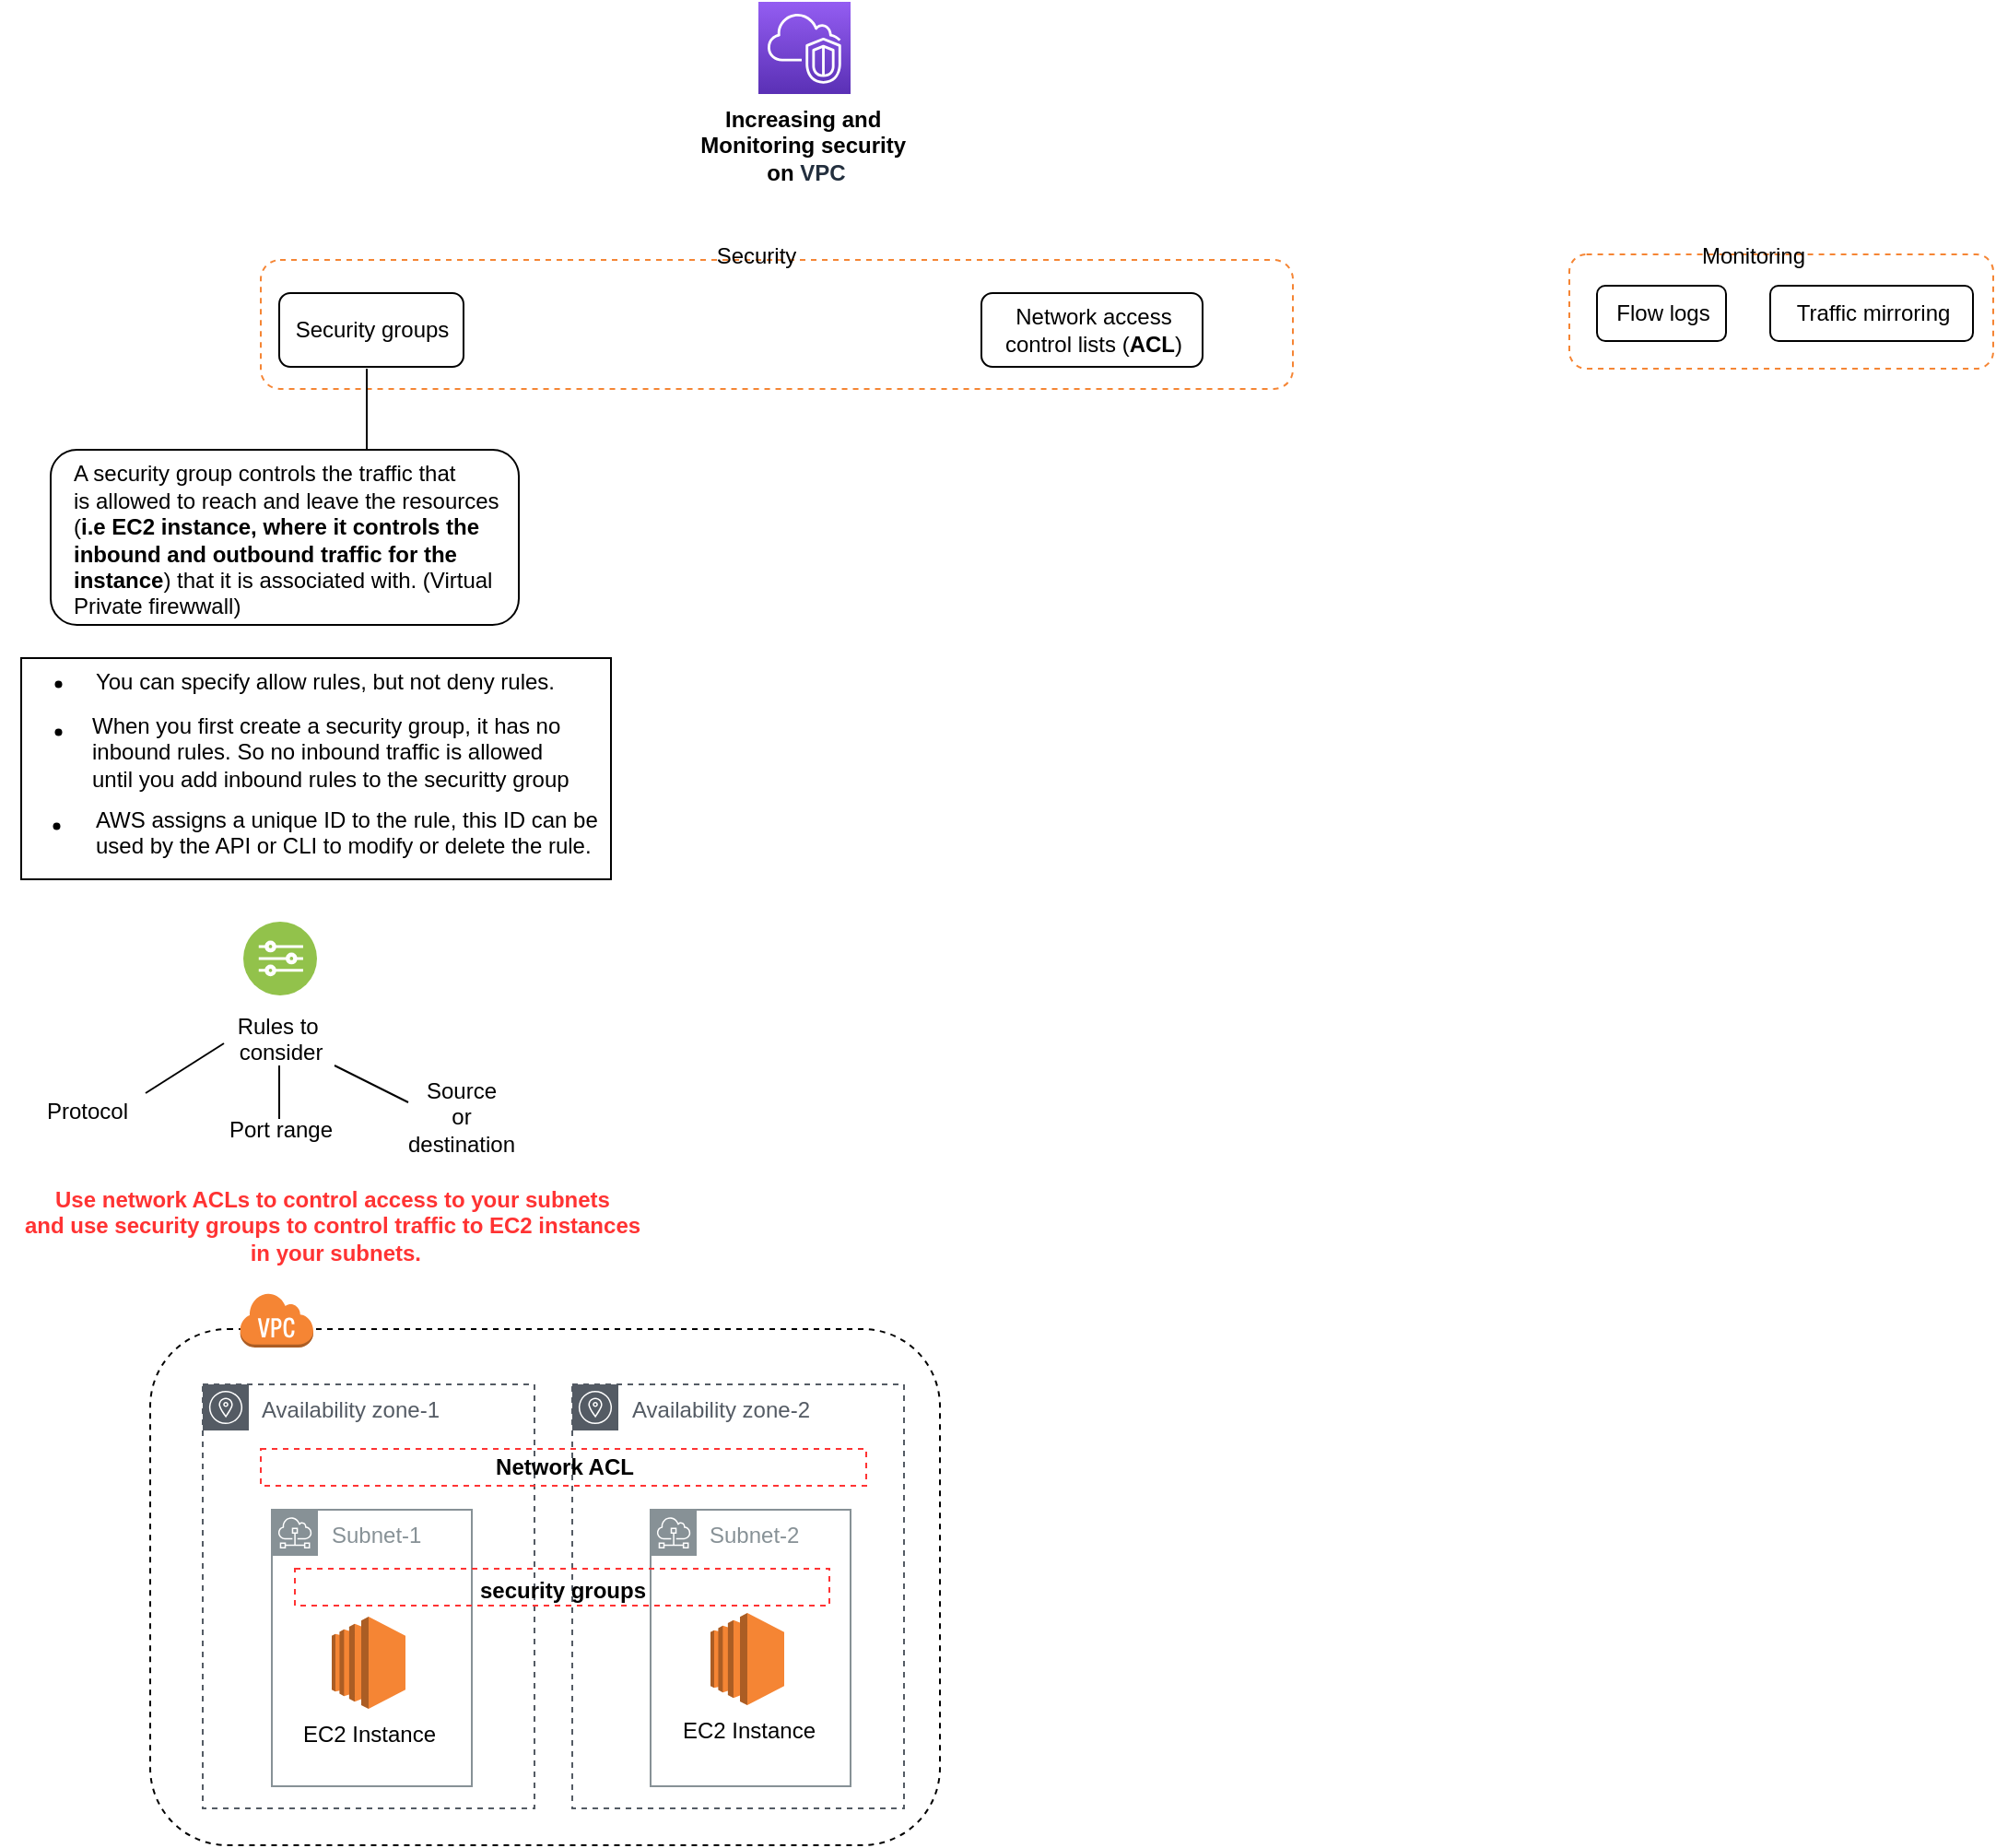 <mxfile version="20.2.2" type="github">
  <diagram id="cpsscqJeLkJXniqVmFfT" name="Page-1">
    <mxGraphModel dx="2391" dy="571" grid="1" gridSize="10" guides="1" tooltips="1" connect="1" arrows="1" fold="1" page="1" pageScale="1" pageWidth="1654" pageHeight="1169" math="0" shadow="0">
      <root>
        <mxCell id="0" />
        <mxCell id="1" parent="0" />
        <mxCell id="Rog5_UgRyedYUE5XWu1X-36" value="" style="rounded=1;whiteSpace=wrap;html=1;shadow=0;fontColor=#000000;strokeColor=#000000;strokeWidth=1;fillColor=none;dashed=1;" vertex="1" parent="1">
          <mxGeometry x="-1478.5" y="750" width="428.5" height="280" as="geometry" />
        </mxCell>
        <mxCell id="Rog5_UgRyedYUE5XWu1X-11" value="" style="rounded=1;whiteSpace=wrap;html=1;fillColor=none;" vertex="1" parent="1">
          <mxGeometry x="-1532.5" y="273" width="254" height="95" as="geometry" />
        </mxCell>
        <mxCell id="Rog5_UgRyedYUE5XWu1X-1" value="A security group controls the traffic that &lt;br&gt;is allowed to reach and leave the resources&lt;br&gt;(&lt;b&gt;i.e&amp;nbsp;EC2 instance, where it controls the &lt;br&gt;inbound and outbound traffic for the &lt;br&gt;instance&lt;/b&gt;)&amp;nbsp;that it is associated with. (Virtual&lt;br&gt;Private firewwall)" style="text;html=1;align=left;verticalAlign=middle;resizable=0;points=[];autosize=1;strokeColor=none;fillColor=none;" vertex="1" parent="1">
          <mxGeometry x="-1522.5" y="272" width="250" height="100" as="geometry" />
        </mxCell>
        <mxCell id="QcHBrNCwGpu6GKMh8RlP-12" value="" style="rounded=1;whiteSpace=wrap;html=1;strokeColor=#F58534;fillColor=none;dashed=1;" parent="1" vertex="1">
          <mxGeometry x="-708.5" y="167" width="230" height="62" as="geometry" />
        </mxCell>
        <mxCell id="QcHBrNCwGpu6GKMh8RlP-11" value="" style="rounded=1;whiteSpace=wrap;html=1;strokeColor=#F58534;fillColor=none;dashed=1;" parent="1" vertex="1">
          <mxGeometry x="-1418.5" y="170" width="560" height="70" as="geometry" />
        </mxCell>
        <mxCell id="QcHBrNCwGpu6GKMh8RlP-2" value="&lt;b&gt;&lt;span style=&quot;color: rgb(0, 0, 0);&quot;&gt;Increasing and&amp;nbsp;&lt;/span&gt;&lt;br style=&quot;color: rgb(0, 0, 0);&quot;&gt;&lt;span style=&quot;color: rgb(0, 0, 0);&quot;&gt;Monitoring security&amp;nbsp; &lt;br&gt;on&amp;nbsp;&lt;/span&gt;VPC&lt;/b&gt;" style="sketch=0;points=[[0,0,0],[0.25,0,0],[0.5,0,0],[0.75,0,0],[1,0,0],[0,1,0],[0.25,1,0],[0.5,1,0],[0.75,1,0],[1,1,0],[0,0.25,0],[0,0.5,0],[0,0.75,0],[1,0.25,0],[1,0.5,0],[1,0.75,0]];outlineConnect=0;fontColor=#232F3E;gradientColor=#945DF2;gradientDirection=north;fillColor=#5A30B5;strokeColor=#ffffff;dashed=0;verticalLabelPosition=bottom;verticalAlign=top;align=center;html=1;fontSize=12;fontStyle=0;aspect=fixed;shape=mxgraph.aws4.resourceIcon;resIcon=mxgraph.aws4.vpc;" parent="1" vertex="1">
          <mxGeometry x="-1148.5" y="30" width="50" height="50" as="geometry" />
        </mxCell>
        <mxCell id="QcHBrNCwGpu6GKMh8RlP-7" value="Security groups" style="rounded=1;whiteSpace=wrap;html=1;fillColor=none;" parent="1" vertex="1">
          <mxGeometry x="-1408.5" y="188" width="100" height="40" as="geometry" />
        </mxCell>
        <mxCell id="QcHBrNCwGpu6GKMh8RlP-8" value="Network access &lt;br&gt;control lists (&lt;b&gt;ACL&lt;/b&gt;)" style="text;html=1;align=center;verticalAlign=middle;resizable=0;points=[];autosize=1;strokeColor=default;fillColor=none;rounded=1;" parent="1" vertex="1">
          <mxGeometry x="-1027.5" y="188" width="120" height="40" as="geometry" />
        </mxCell>
        <mxCell id="QcHBrNCwGpu6GKMh8RlP-9" value="Flow logs" style="text;html=1;align=center;verticalAlign=middle;resizable=0;points=[];autosize=1;strokeColor=default;fillColor=none;rounded=1;" parent="1" vertex="1">
          <mxGeometry x="-693.5" y="184" width="70" height="30" as="geometry" />
        </mxCell>
        <mxCell id="QcHBrNCwGpu6GKMh8RlP-10" value="Traffic mirroring" style="text;html=1;align=center;verticalAlign=middle;resizable=0;points=[];autosize=1;strokeColor=default;fillColor=none;rounded=1;" parent="1" vertex="1">
          <mxGeometry x="-599.5" y="184" width="110" height="30" as="geometry" />
        </mxCell>
        <mxCell id="QcHBrNCwGpu6GKMh8RlP-13" value="Monitoring" style="text;html=1;align=center;verticalAlign=middle;resizable=0;points=[];autosize=1;strokeColor=none;fillColor=none;" parent="1" vertex="1">
          <mxGeometry x="-649.5" y="153" width="80" height="30" as="geometry" />
        </mxCell>
        <mxCell id="QcHBrNCwGpu6GKMh8RlP-14" value="Security" style="text;html=1;align=center;verticalAlign=middle;resizable=0;points=[];autosize=1;strokeColor=none;fillColor=none;" parent="1" vertex="1">
          <mxGeometry x="-1185.5" y="153" width="70" height="30" as="geometry" />
        </mxCell>
        <mxCell id="Rog5_UgRyedYUE5XWu1X-6" value="" style="group" vertex="1" connectable="0" parent="1">
          <mxGeometry x="-1548.5" y="380" width="299" height="40" as="geometry" />
        </mxCell>
        <mxCell id="Rog5_UgRyedYUE5XWu1X-2" value="&lt;span style=&quot;background-color: initial;&quot;&gt;You can specify allow rules, but not deny rules.&lt;/span&gt;" style="text;html=1;align=center;verticalAlign=middle;resizable=0;points=[];autosize=1;strokeColor=none;fillColor=none;" vertex="1" parent="Rog5_UgRyedYUE5XWu1X-6">
          <mxGeometry x="29" y="4" width="270" height="30" as="geometry" />
        </mxCell>
        <mxCell id="Rog5_UgRyedYUE5XWu1X-5" value="" style="shape=waypoint;sketch=0;fillStyle=solid;size=6;pointerEvents=1;points=[];fillColor=none;resizable=0;rotatable=0;perimeter=centerPerimeter;snapToPoint=1;strokeWidth=0;" vertex="1" parent="Rog5_UgRyedYUE5XWu1X-6">
          <mxGeometry width="40" height="40" as="geometry" />
        </mxCell>
        <mxCell id="Rog5_UgRyedYUE5XWu1X-8" value="" style="group" vertex="1" connectable="0" parent="1">
          <mxGeometry x="-1548.5" y="406" width="330" height="130" as="geometry" />
        </mxCell>
        <mxCell id="Rog5_UgRyedYUE5XWu1X-16" value="" style="rounded=0;whiteSpace=wrap;html=1;strokeColor=#000000;strokeWidth=1;fillColor=none;" vertex="1" parent="Rog5_UgRyedYUE5XWu1X-8">
          <mxGeometry y="-20" width="320" height="120" as="geometry" />
        </mxCell>
        <mxCell id="Rog5_UgRyedYUE5XWu1X-3" value="When you first create a security group, it has no &lt;br&gt;inbound rules. So no inbound traffic is allowed&lt;br&gt;until you add inbound rules to the securitty group" style="text;html=1;align=left;verticalAlign=middle;resizable=0;points=[];autosize=1;strokeColor=none;fillColor=none;" vertex="1" parent="Rog5_UgRyedYUE5XWu1X-8">
          <mxGeometry x="36.364" y="0.72" width="280" height="60" as="geometry" />
        </mxCell>
        <mxCell id="Rog5_UgRyedYUE5XWu1X-7" value="" style="shape=waypoint;sketch=0;fillStyle=solid;size=6;pointerEvents=1;points=[];fillColor=none;resizable=0;rotatable=0;perimeter=centerPerimeter;snapToPoint=1;strokeWidth=0;" vertex="1" parent="Rog5_UgRyedYUE5XWu1X-8">
          <mxGeometry width="40" height="40" as="geometry" />
        </mxCell>
        <mxCell id="Rog5_UgRyedYUE5XWu1X-10" value="" style="group" vertex="1" connectable="0" parent="1">
          <mxGeometry x="-1549.5" y="457" width="339" height="61" as="geometry" />
        </mxCell>
        <mxCell id="Rog5_UgRyedYUE5XWu1X-4" value="&lt;div&gt;AWS assigns a unique ID to the rule, this ID can be&amp;nbsp;&lt;/div&gt;&lt;div&gt;used by the API or CLI to modify or delete the rule.&lt;/div&gt;&lt;div&gt;&lt;br&gt;&lt;/div&gt;" style="text;html=1;align=left;verticalAlign=middle;resizable=0;points=[];autosize=1;strokeColor=none;fillColor=none;" vertex="1" parent="Rog5_UgRyedYUE5XWu1X-10">
          <mxGeometry x="39" y="1" width="300" height="60" as="geometry" />
        </mxCell>
        <mxCell id="Rog5_UgRyedYUE5XWu1X-9" value="" style="shape=waypoint;sketch=0;fillStyle=solid;size=6;pointerEvents=1;points=[];fillColor=none;resizable=0;rotatable=0;perimeter=centerPerimeter;snapToPoint=1;strokeWidth=0;" vertex="1" parent="Rog5_UgRyedYUE5XWu1X-10">
          <mxGeometry width="40" height="40" as="geometry" />
        </mxCell>
        <mxCell id="Rog5_UgRyedYUE5XWu1X-12" value="" style="endArrow=none;html=1;rounded=0;" edge="1" parent="1">
          <mxGeometry width="50" height="50" relative="1" as="geometry">
            <mxPoint x="-1361" y="273" as="sourcePoint" />
            <mxPoint x="-1361" y="229" as="targetPoint" />
          </mxGeometry>
        </mxCell>
        <mxCell id="Rog5_UgRyedYUE5XWu1X-17" value="Rules to&amp;nbsp;&lt;br&gt;consider" style="aspect=fixed;perimeter=ellipsePerimeter;html=1;align=center;shadow=0;dashed=0;fontColor=#000000;labelBackgroundColor=#ffffff;fontSize=12;spacingTop=3;image;image=img/lib/ibm/vpc/Rules.svg;strokeColor=#000000;strokeWidth=1;fillColor=none;fontStyle=0" vertex="1" parent="1">
          <mxGeometry x="-1428" y="529" width="40" height="40" as="geometry" />
        </mxCell>
        <mxCell id="Rog5_UgRyedYUE5XWu1X-19" value="Protocol" style="text;html=1;align=center;verticalAlign=middle;resizable=0;points=[];autosize=1;strokeColor=none;fillColor=none;fontColor=#000000;" vertex="1" parent="1">
          <mxGeometry x="-1548.5" y="617" width="70" height="30" as="geometry" />
        </mxCell>
        <mxCell id="Rog5_UgRyedYUE5XWu1X-20" value="Port range" style="text;html=1;align=center;verticalAlign=middle;resizable=0;points=[];autosize=1;strokeColor=none;fillColor=none;fontColor=#000000;" vertex="1" parent="1">
          <mxGeometry x="-1448" y="627" width="80" height="30" as="geometry" />
        </mxCell>
        <mxCell id="Rog5_UgRyedYUE5XWu1X-21" value="Source &lt;br&gt;or &lt;br&gt;destination" style="text;html=1;align=center;verticalAlign=middle;resizable=0;points=[];autosize=1;strokeColor=none;fillColor=none;fontColor=#000000;" vertex="1" parent="1">
          <mxGeometry x="-1350.5" y="605" width="80" height="60" as="geometry" />
        </mxCell>
        <mxCell id="Rog5_UgRyedYUE5XWu1X-22" value="" style="endArrow=none;html=1;rounded=0;fontColor=#000000;" edge="1" parent="1">
          <mxGeometry width="50" height="50" relative="1" as="geometry">
            <mxPoint x="-1481" y="622" as="sourcePoint" />
            <mxPoint x="-1438.5" y="595" as="targetPoint" />
          </mxGeometry>
        </mxCell>
        <mxCell id="Rog5_UgRyedYUE5XWu1X-23" value="" style="endArrow=none;html=1;rounded=0;fontColor=#000000;" edge="1" parent="1">
          <mxGeometry width="50" height="50" relative="1" as="geometry">
            <mxPoint x="-1338.5" y="627" as="sourcePoint" />
            <mxPoint x="-1378.5" y="607" as="targetPoint" />
          </mxGeometry>
        </mxCell>
        <mxCell id="Rog5_UgRyedYUE5XWu1X-24" value="" style="endArrow=none;html=1;rounded=0;fontColor=#000000;" edge="1" parent="1">
          <mxGeometry width="50" height="50" relative="1" as="geometry">
            <mxPoint x="-1408.5" y="636" as="sourcePoint" />
            <mxPoint x="-1408.5" y="607" as="targetPoint" />
          </mxGeometry>
        </mxCell>
        <mxCell id="Rog5_UgRyedYUE5XWu1X-25" value="Use network ACLs to control access to your subnets &lt;br&gt;and use security groups to control traffic to EC2 instances&lt;br&gt;&amp;nbsp;in your subnets." style="text;html=1;align=center;verticalAlign=middle;resizable=0;points=[];autosize=1;strokeColor=none;fillColor=none;fontColor=#FF3333;fontStyle=1" vertex="1" parent="1">
          <mxGeometry x="-1560" y="664" width="360" height="60" as="geometry" />
        </mxCell>
        <mxCell id="Rog5_UgRyedYUE5XWu1X-26" value="Availability zone-1" style="sketch=0;outlineConnect=0;gradientColor=none;html=1;whiteSpace=wrap;fontSize=12;fontStyle=0;shape=mxgraph.aws4.group;grIcon=mxgraph.aws4.group_availability_zone;strokeColor=#545B64;fillColor=none;verticalAlign=top;align=left;spacingLeft=30;fontColor=#545B64;dashed=1;strokeWidth=1;" vertex="1" parent="1">
          <mxGeometry x="-1450" y="780" width="180" height="230" as="geometry" />
        </mxCell>
        <mxCell id="Rog5_UgRyedYUE5XWu1X-30" value="Subnet-1" style="sketch=0;outlineConnect=0;gradientColor=none;html=1;whiteSpace=wrap;fontSize=12;fontStyle=0;shape=mxgraph.aws4.group;grIcon=mxgraph.aws4.group_subnet;strokeColor=#879196;fillColor=none;verticalAlign=top;align=left;spacingLeft=30;fontColor=#879196;dashed=0;shadow=0;" vertex="1" parent="1">
          <mxGeometry x="-1412.5" y="848" width="108.5" height="150" as="geometry" />
        </mxCell>
        <mxCell id="Rog5_UgRyedYUE5XWu1X-33" value="&lt;font color=&quot;#000000&quot;&gt;EC2 Instance&lt;/font&gt;" style="outlineConnect=0;dashed=0;verticalLabelPosition=bottom;verticalAlign=top;align=center;html=1;shape=mxgraph.aws3.ec2;fillColor=#F58534;gradientColor=none;shadow=0;fontColor=#FF3333;strokeColor=#000000;strokeWidth=2;" vertex="1" parent="1">
          <mxGeometry x="-1380" y="906" width="40" height="50" as="geometry" />
        </mxCell>
        <mxCell id="Rog5_UgRyedYUE5XWu1X-34" value="" style="outlineConnect=0;dashed=0;verticalLabelPosition=bottom;verticalAlign=top;align=center;html=1;shape=mxgraph.aws3.virtual_private_cloud;fillColor=#F58534;gradientColor=none;shadow=0;fontColor=#000000;strokeColor=#000000;strokeWidth=2;" vertex="1" parent="1">
          <mxGeometry x="-1430" y="730" width="40" height="30" as="geometry" />
        </mxCell>
        <mxCell id="Rog5_UgRyedYUE5XWu1X-37" value="Availability zone-2" style="sketch=0;outlineConnect=0;gradientColor=none;html=1;whiteSpace=wrap;fontSize=12;fontStyle=0;shape=mxgraph.aws4.group;grIcon=mxgraph.aws4.group_availability_zone;strokeColor=#545B64;fillColor=none;verticalAlign=top;align=left;spacingLeft=30;fontColor=#545B64;dashed=1;strokeWidth=1;" vertex="1" parent="1">
          <mxGeometry x="-1249.5" y="780" width="180" height="230" as="geometry" />
        </mxCell>
        <mxCell id="Rog5_UgRyedYUE5XWu1X-38" value="Subnet-2" style="sketch=0;outlineConnect=0;gradientColor=none;html=1;whiteSpace=wrap;fontSize=12;fontStyle=0;shape=mxgraph.aws4.group;grIcon=mxgraph.aws4.group_subnet;strokeColor=#879196;fillColor=none;verticalAlign=top;align=left;spacingLeft=30;fontColor=#879196;dashed=0;shadow=0;" vertex="1" parent="1">
          <mxGeometry x="-1207" y="848" width="108.5" height="150" as="geometry" />
        </mxCell>
        <mxCell id="Rog5_UgRyedYUE5XWu1X-39" value="&lt;font color=&quot;#000000&quot;&gt;EC2 Instance&lt;/font&gt;" style="outlineConnect=0;dashed=0;verticalLabelPosition=bottom;verticalAlign=top;align=center;html=1;shape=mxgraph.aws3.ec2;fillColor=#F58534;gradientColor=none;shadow=0;fontColor=#FF3333;strokeColor=#000000;strokeWidth=2;" vertex="1" parent="1">
          <mxGeometry x="-1174.5" y="904" width="40" height="50" as="geometry" />
        </mxCell>
        <mxCell id="Rog5_UgRyedYUE5XWu1X-40" value="" style="rounded=0;whiteSpace=wrap;html=1;shadow=0;dashed=1;fontColor=#000000;strokeColor=#FF3333;strokeWidth=1;fillColor=none;" vertex="1" parent="1">
          <mxGeometry x="-1400" y="880" width="290" height="20" as="geometry" />
        </mxCell>
        <mxCell id="Rog5_UgRyedYUE5XWu1X-41" value="&lt;b&gt;security groups&lt;/b&gt;" style="text;html=1;align=center;verticalAlign=middle;resizable=0;points=[];autosize=1;strokeColor=none;fillColor=none;fontColor=#000000;" vertex="1" parent="1">
          <mxGeometry x="-1310" y="877" width="110" height="30" as="geometry" />
        </mxCell>
        <mxCell id="Rog5_UgRyedYUE5XWu1X-42" value="" style="rounded=0;whiteSpace=wrap;html=1;shadow=0;dashed=1;fontColor=#000000;strokeColor=#FF3333;strokeWidth=1;fillColor=none;" vertex="1" parent="1">
          <mxGeometry x="-1418.5" y="815" width="328.5" height="20" as="geometry" />
        </mxCell>
        <mxCell id="Rog5_UgRyedYUE5XWu1X-43" value="&lt;b&gt;Network ACL&lt;/b&gt;" style="text;html=1;align=center;verticalAlign=middle;resizable=0;points=[];autosize=1;strokeColor=none;fillColor=none;fontColor=#000000;" vertex="1" parent="1">
          <mxGeometry x="-1304" y="810" width="100" height="30" as="geometry" />
        </mxCell>
      </root>
    </mxGraphModel>
  </diagram>
</mxfile>
